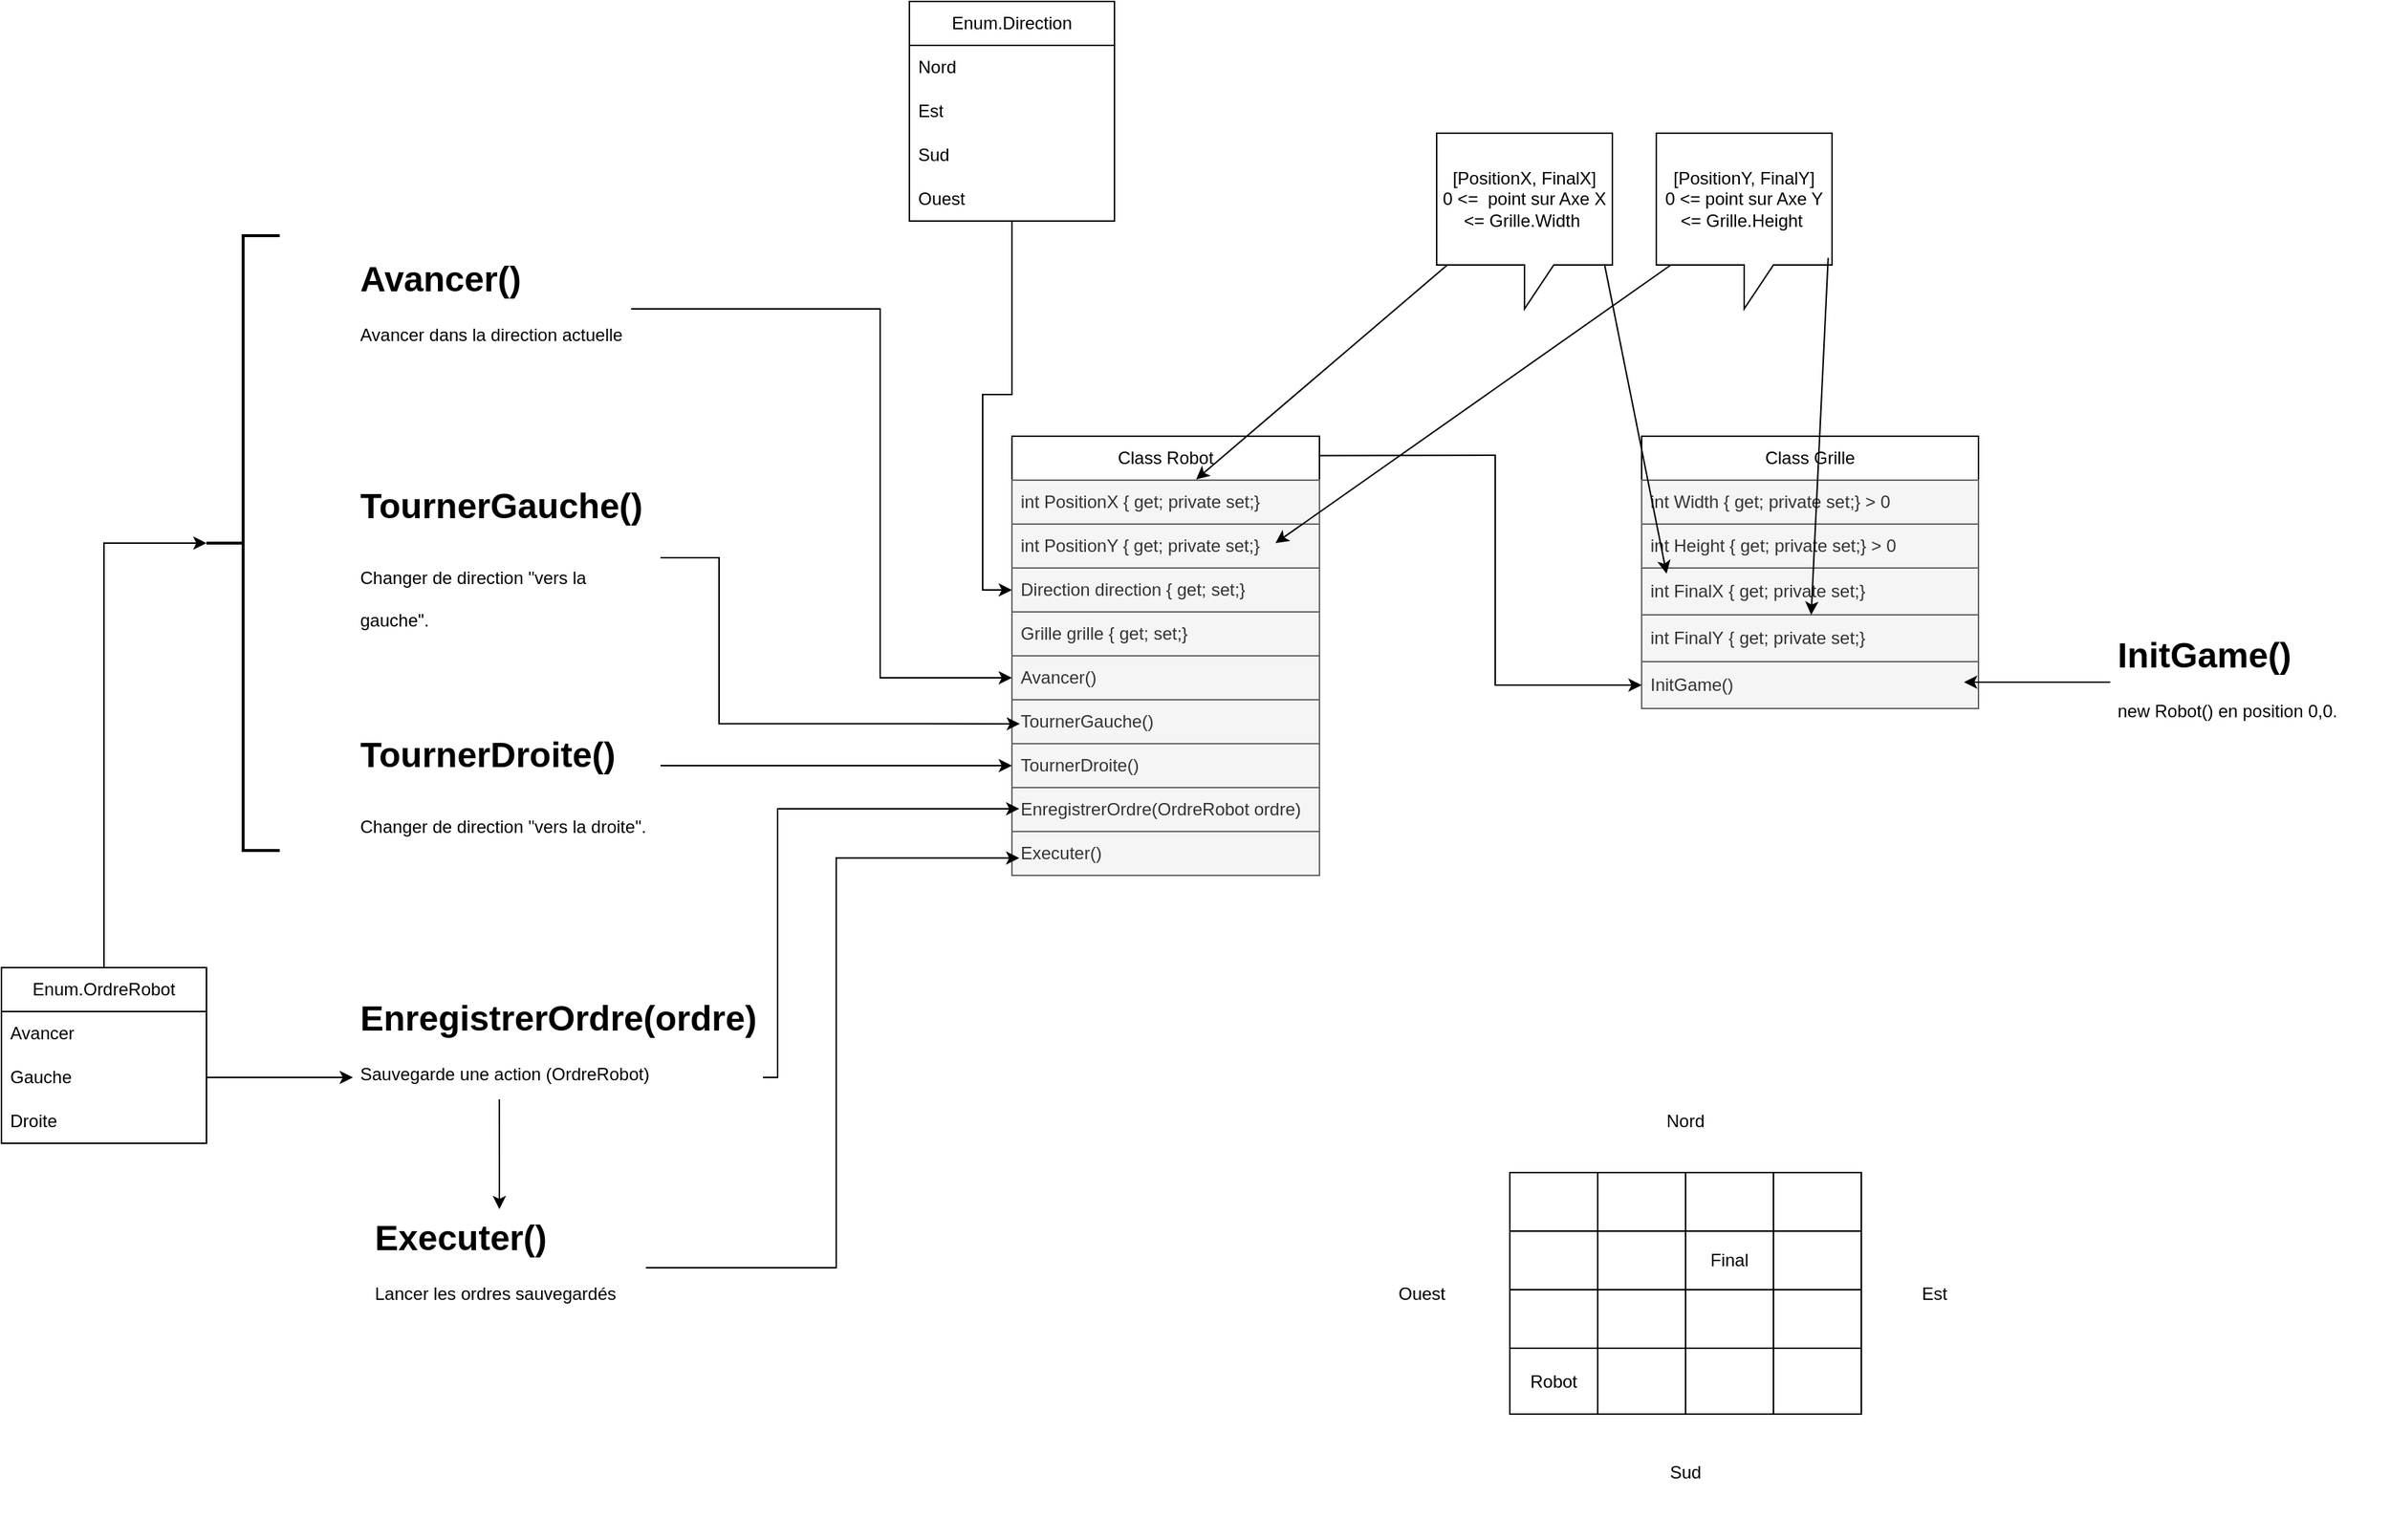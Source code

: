 <mxfile version="22.1.5" type="github">
  <diagram name="Page-1" id="VhgcgTBq95Pmw-9vcF3V">
    <mxGraphModel dx="2122" dy="1234" grid="1" gridSize="10" guides="1" tooltips="1" connect="1" arrows="1" fold="1" page="1" pageScale="1" pageWidth="3300" pageHeight="4681" math="0" shadow="0">
      <root>
        <mxCell id="0" />
        <mxCell id="1" parent="0" />
        <mxCell id="qqzEdZoCKTwrQgAhdA4L-1" value="Class Grille" style="swimlane;fontStyle=0;childLayout=stackLayout;horizontal=1;startSize=30;horizontalStack=0;resizeParent=1;resizeParentMax=0;resizeLast=0;collapsible=1;marginBottom=0;whiteSpace=wrap;html=1;" parent="1" vertex="1">
          <mxGeometry x="1570" y="427" width="230" height="186" as="geometry" />
        </mxCell>
        <mxCell id="qqzEdZoCKTwrQgAhdA4L-2" value="int Width { get; private set;} &amp;gt; 0" style="text;strokeColor=#666666;fillColor=#f5f5f5;align=left;verticalAlign=middle;spacingLeft=4;spacingRight=4;overflow=hidden;points=[[0,0.5],[1,0.5]];portConstraint=eastwest;rotatable=0;whiteSpace=wrap;html=1;fontColor=#333333;" parent="qqzEdZoCKTwrQgAhdA4L-1" vertex="1">
          <mxGeometry y="30" width="230" height="30" as="geometry" />
        </mxCell>
        <mxCell id="qqzEdZoCKTwrQgAhdA4L-3" value="int&amp;nbsp;Height { get; private set;} &amp;gt; 0" style="text;strokeColor=#666666;fillColor=#f5f5f5;align=left;verticalAlign=middle;spacingLeft=4;spacingRight=4;overflow=hidden;points=[[0,0.5],[1,0.5]];portConstraint=eastwest;rotatable=0;whiteSpace=wrap;html=1;fontColor=#333333;" parent="qqzEdZoCKTwrQgAhdA4L-1" vertex="1">
          <mxGeometry y="60" width="230" height="30" as="geometry" />
        </mxCell>
        <mxCell id="qqzEdZoCKTwrQgAhdA4L-4" value="int&amp;nbsp;FinalX { get; private set;}" style="text;strokeColor=#666666;fillColor=#f5f5f5;align=left;verticalAlign=middle;spacingLeft=4;spacingRight=4;overflow=hidden;points=[[0,0.5],[1,0.5]];portConstraint=eastwest;rotatable=0;whiteSpace=wrap;html=1;fontColor=#333333;" parent="qqzEdZoCKTwrQgAhdA4L-1" vertex="1">
          <mxGeometry y="90" width="230" height="32" as="geometry" />
        </mxCell>
        <mxCell id="qqzEdZoCKTwrQgAhdA4L-6" value="int FinalY&amp;nbsp;{ get; private set;}" style="text;strokeColor=#666666;fillColor=#f5f5f5;align=left;verticalAlign=middle;spacingLeft=4;spacingRight=4;overflow=hidden;points=[[0,0.5],[1,0.5]];portConstraint=eastwest;rotatable=0;whiteSpace=wrap;html=1;fontColor=#333333;" parent="qqzEdZoCKTwrQgAhdA4L-1" vertex="1">
          <mxGeometry y="122" width="230" height="32" as="geometry" />
        </mxCell>
        <mxCell id="qqzEdZoCKTwrQgAhdA4L-7" value="InitGame()" style="text;strokeColor=#666666;fillColor=#f5f5f5;align=left;verticalAlign=middle;spacingLeft=4;spacingRight=4;overflow=hidden;points=[[0,0.5],[1,0.5]];portConstraint=eastwest;rotatable=0;whiteSpace=wrap;html=1;fontColor=#333333;" parent="qqzEdZoCKTwrQgAhdA4L-1" vertex="1">
          <mxGeometry y="154" width="230" height="32" as="geometry" />
        </mxCell>
        <mxCell id="qqzEdZoCKTwrQgAhdA4L-9" value="Class Robot" style="swimlane;fontStyle=0;childLayout=stackLayout;horizontal=1;startSize=30;horizontalStack=0;resizeParent=1;resizeParentMax=0;resizeLast=0;collapsible=1;marginBottom=0;whiteSpace=wrap;html=1;" parent="1" vertex="1">
          <mxGeometry x="1140" y="427" width="210" height="300" as="geometry" />
        </mxCell>
        <mxCell id="qqzEdZoCKTwrQgAhdA4L-10" value="int PositionX { get; private set;}&amp;nbsp;" style="text;align=left;verticalAlign=middle;spacingLeft=4;spacingRight=4;overflow=hidden;points=[[0,0.5],[1,0.5]];portConstraint=eastwest;rotatable=0;whiteSpace=wrap;html=1;fillColor=#f5f5f5;fontColor=#333333;strokeColor=#666666;" parent="qqzEdZoCKTwrQgAhdA4L-9" vertex="1">
          <mxGeometry y="30" width="210" height="30" as="geometry" />
        </mxCell>
        <mxCell id="qqzEdZoCKTwrQgAhdA4L-11" value="int PositionY { get; private set;}&amp;nbsp;" style="text;align=left;verticalAlign=middle;spacingLeft=4;spacingRight=4;overflow=hidden;points=[[0,0.5],[1,0.5]];portConstraint=eastwest;rotatable=0;whiteSpace=wrap;html=1;fillColor=#f5f5f5;fontColor=#333333;strokeColor=#666666;" parent="qqzEdZoCKTwrQgAhdA4L-9" vertex="1">
          <mxGeometry y="60" width="210" height="30" as="geometry" />
        </mxCell>
        <mxCell id="qqzEdZoCKTwrQgAhdA4L-14" value="Direction direction { get; set;}" style="text;align=left;verticalAlign=middle;spacingLeft=4;spacingRight=4;overflow=hidden;points=[[0,0.5],[1,0.5]];portConstraint=eastwest;rotatable=0;whiteSpace=wrap;html=1;fillColor=#f5f5f5;fontColor=#333333;strokeColor=#666666;" parent="qqzEdZoCKTwrQgAhdA4L-9" vertex="1">
          <mxGeometry y="90" width="210" height="30" as="geometry" />
        </mxCell>
        <mxCell id="qqzEdZoCKTwrQgAhdA4L-17" value="Grille grille { get; set;}" style="text;align=left;verticalAlign=middle;spacingLeft=4;spacingRight=4;overflow=hidden;points=[[0,0.5],[1,0.5]];portConstraint=eastwest;rotatable=0;whiteSpace=wrap;html=1;fillColor=#f5f5f5;fontColor=#333333;strokeColor=#666666;" parent="qqzEdZoCKTwrQgAhdA4L-9" vertex="1">
          <mxGeometry y="120" width="210" height="30" as="geometry" />
        </mxCell>
        <mxCell id="qqzEdZoCKTwrQgAhdA4L-12" value="Avancer()" style="text;align=left;verticalAlign=middle;spacingLeft=4;spacingRight=4;overflow=hidden;points=[[0,0.5],[1,0.5]];portConstraint=eastwest;rotatable=0;whiteSpace=wrap;html=1;fillColor=#f5f5f5;fontColor=#333333;strokeColor=#666666;" parent="qqzEdZoCKTwrQgAhdA4L-9" vertex="1">
          <mxGeometry y="150" width="210" height="30" as="geometry" />
        </mxCell>
        <mxCell id="qqzEdZoCKTwrQgAhdA4L-19" value="TournerGauche()" style="text;align=left;verticalAlign=middle;spacingLeft=4;spacingRight=4;overflow=hidden;points=[[0,0.5],[1,0.5]];portConstraint=eastwest;rotatable=0;whiteSpace=wrap;html=1;fillColor=#f5f5f5;fontColor=#333333;strokeColor=#666666;" parent="qqzEdZoCKTwrQgAhdA4L-9" vertex="1">
          <mxGeometry y="180" width="210" height="30" as="geometry" />
        </mxCell>
        <mxCell id="qqzEdZoCKTwrQgAhdA4L-20" value="TournerDroite()" style="text;align=left;verticalAlign=middle;spacingLeft=4;spacingRight=4;overflow=hidden;points=[[0,0.5],[1,0.5]];portConstraint=eastwest;rotatable=0;whiteSpace=wrap;html=1;fillColor=#f5f5f5;fontColor=#333333;strokeColor=#666666;" parent="qqzEdZoCKTwrQgAhdA4L-9" vertex="1">
          <mxGeometry y="210" width="210" height="30" as="geometry" />
        </mxCell>
        <mxCell id="qqzEdZoCKTwrQgAhdA4L-21" value="EnregistrerOrdre(OrdreRobot ordre)" style="text;align=left;verticalAlign=middle;spacingLeft=4;spacingRight=4;overflow=hidden;points=[[0,0.5],[1,0.5]];portConstraint=eastwest;rotatable=0;whiteSpace=wrap;html=1;fillColor=#f5f5f5;fontColor=#333333;strokeColor=#666666;" parent="qqzEdZoCKTwrQgAhdA4L-9" vertex="1">
          <mxGeometry y="240" width="210" height="30" as="geometry" />
        </mxCell>
        <mxCell id="qqzEdZoCKTwrQgAhdA4L-22" value="Executer()" style="text;align=left;verticalAlign=middle;spacingLeft=4;spacingRight=4;overflow=hidden;points=[[0,0.5],[1,0.5]];portConstraint=eastwest;rotatable=0;whiteSpace=wrap;html=1;fillColor=#f5f5f5;fontColor=#333333;strokeColor=#666666;" parent="qqzEdZoCKTwrQgAhdA4L-9" vertex="1">
          <mxGeometry y="270" width="210" height="30" as="geometry" />
        </mxCell>
        <mxCell id="lX1yc3wwbv_Ot165KATT-20" style="edgeStyle=orthogonalEdgeStyle;rounded=0;orthogonalLoop=1;jettySize=auto;html=1;entryX=0;entryY=0.5;entryDx=0;entryDy=0;" edge="1" parent="1" source="qqzEdZoCKTwrQgAhdA4L-23" target="qqzEdZoCKTwrQgAhdA4L-14">
          <mxGeometry relative="1" as="geometry" />
        </mxCell>
        <mxCell id="qqzEdZoCKTwrQgAhdA4L-23" value="Enum.Direction" style="swimlane;fontStyle=0;childLayout=stackLayout;horizontal=1;startSize=30;horizontalStack=0;resizeParent=1;resizeParentMax=0;resizeLast=0;collapsible=1;marginBottom=0;whiteSpace=wrap;html=1;" parent="1" vertex="1">
          <mxGeometry x="1070" y="130" width="140" height="150" as="geometry" />
        </mxCell>
        <mxCell id="qqzEdZoCKTwrQgAhdA4L-24" value="Nord&lt;span style=&quot;white-space: pre;&quot;&gt;&#x9;&lt;/span&gt;&lt;span style=&quot;white-space: pre;&quot;&gt;&#x9;&lt;/span&gt;" style="text;strokeColor=none;fillColor=none;align=left;verticalAlign=middle;spacingLeft=4;spacingRight=4;overflow=hidden;points=[[0,0.5],[1,0.5]];portConstraint=eastwest;rotatable=0;whiteSpace=wrap;html=1;" parent="qqzEdZoCKTwrQgAhdA4L-23" vertex="1">
          <mxGeometry y="30" width="140" height="30" as="geometry" />
        </mxCell>
        <mxCell id="qqzEdZoCKTwrQgAhdA4L-25" value="Est" style="text;strokeColor=none;fillColor=none;align=left;verticalAlign=middle;spacingLeft=4;spacingRight=4;overflow=hidden;points=[[0,0.5],[1,0.5]];portConstraint=eastwest;rotatable=0;whiteSpace=wrap;html=1;" parent="qqzEdZoCKTwrQgAhdA4L-23" vertex="1">
          <mxGeometry y="60" width="140" height="30" as="geometry" />
        </mxCell>
        <mxCell id="qqzEdZoCKTwrQgAhdA4L-26" value="Sud" style="text;strokeColor=none;fillColor=none;align=left;verticalAlign=middle;spacingLeft=4;spacingRight=4;overflow=hidden;points=[[0,0.5],[1,0.5]];portConstraint=eastwest;rotatable=0;whiteSpace=wrap;html=1;" parent="qqzEdZoCKTwrQgAhdA4L-23" vertex="1">
          <mxGeometry y="90" width="140" height="30" as="geometry" />
        </mxCell>
        <mxCell id="qqzEdZoCKTwrQgAhdA4L-27" value="Ouest" style="text;strokeColor=none;fillColor=none;align=left;verticalAlign=middle;spacingLeft=4;spacingRight=4;overflow=hidden;points=[[0,0.5],[1,0.5]];portConstraint=eastwest;rotatable=0;whiteSpace=wrap;html=1;" parent="qqzEdZoCKTwrQgAhdA4L-23" vertex="1">
          <mxGeometry y="120" width="140" height="30" as="geometry" />
        </mxCell>
        <mxCell id="lX1yc3wwbv_Ot165KATT-1" value="Enum.OrdreRobot" style="swimlane;fontStyle=0;childLayout=stackLayout;horizontal=1;startSize=30;horizontalStack=0;resizeParent=1;resizeParentMax=0;resizeLast=0;collapsible=1;marginBottom=0;whiteSpace=wrap;html=1;" vertex="1" parent="1">
          <mxGeometry x="450" y="790" width="140" height="120" as="geometry" />
        </mxCell>
        <mxCell id="lX1yc3wwbv_Ot165KATT-2" value="Avancer" style="text;strokeColor=none;fillColor=none;align=left;verticalAlign=middle;spacingLeft=4;spacingRight=4;overflow=hidden;points=[[0,0.5],[1,0.5]];portConstraint=eastwest;rotatable=0;whiteSpace=wrap;html=1;" vertex="1" parent="lX1yc3wwbv_Ot165KATT-1">
          <mxGeometry y="30" width="140" height="30" as="geometry" />
        </mxCell>
        <mxCell id="lX1yc3wwbv_Ot165KATT-3" value="Gauche" style="text;strokeColor=none;fillColor=none;align=left;verticalAlign=middle;spacingLeft=4;spacingRight=4;overflow=hidden;points=[[0,0.5],[1,0.5]];portConstraint=eastwest;rotatable=0;whiteSpace=wrap;html=1;" vertex="1" parent="lX1yc3wwbv_Ot165KATT-1">
          <mxGeometry y="60" width="140" height="30" as="geometry" />
        </mxCell>
        <mxCell id="lX1yc3wwbv_Ot165KATT-4" value="Droite" style="text;strokeColor=none;fillColor=none;align=left;verticalAlign=middle;spacingLeft=4;spacingRight=4;overflow=hidden;points=[[0,0.5],[1,0.5]];portConstraint=eastwest;rotatable=0;whiteSpace=wrap;html=1;" vertex="1" parent="lX1yc3wwbv_Ot165KATT-1">
          <mxGeometry y="90" width="140" height="30" as="geometry" />
        </mxCell>
        <mxCell id="lX1yc3wwbv_Ot165KATT-12" style="edgeStyle=orthogonalEdgeStyle;rounded=0;orthogonalLoop=1;jettySize=auto;html=1;entryX=0;entryY=0.5;entryDx=0;entryDy=0;" edge="1" parent="1" source="lX1yc3wwbv_Ot165KATT-5" target="qqzEdZoCKTwrQgAhdA4L-12">
          <mxGeometry relative="1" as="geometry">
            <Array as="points">
              <mxPoint x="1050" y="340" />
              <mxPoint x="1050" y="592" />
            </Array>
          </mxGeometry>
        </mxCell>
        <mxCell id="lX1yc3wwbv_Ot165KATT-5" value="&lt;h1&gt;Avancer()&lt;/h1&gt;&lt;p&gt;Avancer dans la direction actuelle&lt;/p&gt;" style="text;html=1;strokeColor=none;fillColor=none;spacing=5;spacingTop=-20;whiteSpace=wrap;overflow=hidden;rounded=0;" vertex="1" parent="1">
          <mxGeometry x="690" y="300" width="190" height="80" as="geometry" />
        </mxCell>
        <mxCell id="lX1yc3wwbv_Ot165KATT-6" value="&lt;h1&gt;&lt;span style=&quot;background-color: initial;&quot;&gt;TournerGauche()&lt;/span&gt;&lt;/h1&gt;&lt;h1&gt;&lt;span style=&quot;background-color: initial; font-size: 12px; font-weight: normal;&quot;&gt;Changer de direction &quot;vers la gauche&quot;.&lt;/span&gt;&lt;br&gt;&lt;/h1&gt;" style="text;html=1;strokeColor=none;fillColor=none;spacing=5;spacingTop=-20;whiteSpace=wrap;overflow=hidden;rounded=0;" vertex="1" parent="1">
          <mxGeometry x="690" y="455" width="210" height="110" as="geometry" />
        </mxCell>
        <mxCell id="lX1yc3wwbv_Ot165KATT-13" style="edgeStyle=orthogonalEdgeStyle;rounded=0;orthogonalLoop=1;jettySize=auto;html=1;entryX=0;entryY=0.75;entryDx=0;entryDy=0;" edge="1" parent="1" source="lX1yc3wwbv_Ot165KATT-7" target="qqzEdZoCKTwrQgAhdA4L-9">
          <mxGeometry relative="1" as="geometry">
            <Array as="points">
              <mxPoint x="870" y="652" />
              <mxPoint x="870" y="652" />
            </Array>
          </mxGeometry>
        </mxCell>
        <mxCell id="lX1yc3wwbv_Ot165KATT-7" value="&lt;h1&gt;&lt;span style=&quot;background-color: initial;&quot;&gt;TournerDroite()&lt;/span&gt;&lt;/h1&gt;&lt;h1&gt;&lt;span style=&quot;background-color: initial; font-size: 12px; font-weight: normal;&quot;&gt;Changer de direction &quot;vers la droite&quot;.&lt;/span&gt;&lt;br&gt;&lt;/h1&gt;" style="text;html=1;strokeColor=none;fillColor=none;spacing=5;spacingTop=-20;whiteSpace=wrap;overflow=hidden;rounded=0;" vertex="1" parent="1">
          <mxGeometry x="690" y="625" width="210" height="110" as="geometry" />
        </mxCell>
        <mxCell id="lX1yc3wwbv_Ot165KATT-58" value="" style="edgeStyle=orthogonalEdgeStyle;rounded=0;orthogonalLoop=1;jettySize=auto;html=1;exitX=0.357;exitY=0.625;exitDx=0;exitDy=0;exitPerimeter=0;" edge="1" parent="1" source="lX1yc3wwbv_Ot165KATT-8" target="lX1yc3wwbv_Ot165KATT-9">
          <mxGeometry relative="1" as="geometry">
            <Array as="points">
              <mxPoint x="790" y="920" />
              <mxPoint x="790" y="920" />
            </Array>
          </mxGeometry>
        </mxCell>
        <mxCell id="lX1yc3wwbv_Ot165KATT-8" value="&lt;h1&gt;EnregistrerOrdre(ordre)&lt;/h1&gt;&lt;p&gt;Sauvegarde une action (OrdreRobot)&lt;/p&gt;" style="text;html=1;strokeColor=none;fillColor=none;spacing=5;spacingTop=-20;whiteSpace=wrap;overflow=hidden;rounded=0;" vertex="1" parent="1">
          <mxGeometry x="690" y="805" width="280" height="120" as="geometry" />
        </mxCell>
        <mxCell id="lX1yc3wwbv_Ot165KATT-9" value="&lt;h1&gt;Executer()&lt;/h1&gt;&lt;p&gt;Lancer les ordres sauvegardés&lt;/p&gt;" style="text;html=1;strokeColor=none;fillColor=none;spacing=5;spacingTop=-20;whiteSpace=wrap;overflow=hidden;rounded=0;" vertex="1" parent="1">
          <mxGeometry x="700" y="955" width="190" height="80" as="geometry" />
        </mxCell>
        <mxCell id="lX1yc3wwbv_Ot165KATT-11" style="edgeStyle=orthogonalEdgeStyle;rounded=0;orthogonalLoop=1;jettySize=auto;html=1;entryX=0.026;entryY=0.548;entryDx=0;entryDy=0;entryPerimeter=0;" edge="1" parent="1" source="lX1yc3wwbv_Ot165KATT-6" target="qqzEdZoCKTwrQgAhdA4L-19">
          <mxGeometry relative="1" as="geometry">
            <Array as="points">
              <mxPoint x="940" y="510" />
              <mxPoint x="940" y="623" />
            </Array>
          </mxGeometry>
        </mxCell>
        <mxCell id="lX1yc3wwbv_Ot165KATT-14" style="edgeStyle=orthogonalEdgeStyle;rounded=0;orthogonalLoop=1;jettySize=auto;html=1;entryX=0.024;entryY=0.482;entryDx=0;entryDy=0;entryPerimeter=0;" edge="1" parent="1" source="lX1yc3wwbv_Ot165KATT-8" target="qqzEdZoCKTwrQgAhdA4L-21">
          <mxGeometry relative="1" as="geometry">
            <Array as="points">
              <mxPoint x="980" y="865" />
              <mxPoint x="980" y="682" />
            </Array>
          </mxGeometry>
        </mxCell>
        <mxCell id="lX1yc3wwbv_Ot165KATT-15" style="edgeStyle=orthogonalEdgeStyle;rounded=0;orthogonalLoop=1;jettySize=auto;html=1;entryX=0.024;entryY=0.604;entryDx=0;entryDy=0;entryPerimeter=0;" edge="1" parent="1" source="lX1yc3wwbv_Ot165KATT-9" target="qqzEdZoCKTwrQgAhdA4L-22">
          <mxGeometry relative="1" as="geometry">
            <Array as="points">
              <mxPoint x="1020" y="995" />
              <mxPoint x="1020" y="715" />
            </Array>
          </mxGeometry>
        </mxCell>
        <mxCell id="lX1yc3wwbv_Ot165KATT-16" value="&lt;h1&gt;InitGame()&lt;/h1&gt;&lt;p&gt;new Robot() en position 0,0.&lt;/p&gt;" style="text;html=1;strokeColor=none;fillColor=none;spacing=5;spacingTop=-20;whiteSpace=wrap;overflow=hidden;rounded=0;" vertex="1" parent="1">
          <mxGeometry x="1890" y="557" width="190" height="80" as="geometry" />
        </mxCell>
        <mxCell id="lX1yc3wwbv_Ot165KATT-17" style="edgeStyle=orthogonalEdgeStyle;rounded=0;orthogonalLoop=1;jettySize=auto;html=1;entryX=0.957;entryY=0.437;entryDx=0;entryDy=0;entryPerimeter=0;" edge="1" parent="1" source="lX1yc3wwbv_Ot165KATT-16" target="qqzEdZoCKTwrQgAhdA4L-7">
          <mxGeometry relative="1" as="geometry">
            <Array as="points">
              <mxPoint x="1870" y="595" />
              <mxPoint x="1870" y="595" />
            </Array>
          </mxGeometry>
        </mxCell>
        <mxCell id="lX1yc3wwbv_Ot165KATT-18" value="" style="endArrow=classic;html=1;rounded=0;exitX=0.997;exitY=0.044;exitDx=0;exitDy=0;exitPerimeter=0;entryX=0;entryY=0.5;entryDx=0;entryDy=0;" edge="1" parent="1" source="qqzEdZoCKTwrQgAhdA4L-9" target="qqzEdZoCKTwrQgAhdA4L-7">
          <mxGeometry width="50" height="50" relative="1" as="geometry">
            <mxPoint x="1530" y="635" as="sourcePoint" />
            <mxPoint x="1580" y="585" as="targetPoint" />
            <Array as="points">
              <mxPoint x="1470" y="440" />
              <mxPoint x="1470" y="597" />
            </Array>
          </mxGeometry>
        </mxCell>
        <mxCell id="lX1yc3wwbv_Ot165KATT-19" style="edgeStyle=orthogonalEdgeStyle;rounded=0;orthogonalLoop=1;jettySize=auto;html=1;entryX=0;entryY=0.5;entryDx=0;entryDy=0;" edge="1" parent="1" source="lX1yc3wwbv_Ot165KATT-3" target="lX1yc3wwbv_Ot165KATT-8">
          <mxGeometry relative="1" as="geometry" />
        </mxCell>
        <mxCell id="lX1yc3wwbv_Ot165KATT-21" value="[PositionX, FinalX]&lt;br&gt;0 &amp;lt;=&amp;nbsp; point sur Axe X &amp;lt;= Grille.Width&amp;nbsp;" style="shape=callout;whiteSpace=wrap;html=1;perimeter=calloutPerimeter;" vertex="1" parent="1">
          <mxGeometry x="1430" y="220" width="120" height="120" as="geometry" />
        </mxCell>
        <mxCell id="lX1yc3wwbv_Ot165KATT-22" value="[PositionY, FinalY]&lt;br&gt;0 &amp;lt;= point sur Axe Y &amp;lt;= Grille.Height&amp;nbsp;" style="shape=callout;whiteSpace=wrap;html=1;perimeter=calloutPerimeter;" vertex="1" parent="1">
          <mxGeometry x="1580" y="220" width="120" height="120" as="geometry" />
        </mxCell>
        <mxCell id="lX1yc3wwbv_Ot165KATT-24" value="" style="endArrow=classic;html=1;rounded=0;exitX=0.978;exitY=0.71;exitDx=0;exitDy=0;exitPerimeter=0;" edge="1" parent="1" source="lX1yc3wwbv_Ot165KATT-22" target="qqzEdZoCKTwrQgAhdA4L-6">
          <mxGeometry width="50" height="50" relative="1" as="geometry">
            <mxPoint x="1520" y="660" as="sourcePoint" />
            <mxPoint x="1570" y="610" as="targetPoint" />
          </mxGeometry>
        </mxCell>
        <mxCell id="lX1yc3wwbv_Ot165KATT-25" value="" style="endArrow=classic;html=1;rounded=0;entryX=0.599;entryY=-0.017;entryDx=0;entryDy=0;entryPerimeter=0;" edge="1" parent="1" source="lX1yc3wwbv_Ot165KATT-21" target="qqzEdZoCKTwrQgAhdA4L-10">
          <mxGeometry width="50" height="50" relative="1" as="geometry">
            <mxPoint x="1520" y="440" as="sourcePoint" />
            <mxPoint x="1250" y="470" as="targetPoint" />
          </mxGeometry>
        </mxCell>
        <mxCell id="lX1yc3wwbv_Ot165KATT-26" value="" style="endArrow=classic;html=1;rounded=0;entryX=0.857;entryY=0.433;entryDx=0;entryDy=0;entryPerimeter=0;exitX=0.083;exitY=0.75;exitDx=0;exitDy=0;exitPerimeter=0;" edge="1" parent="1" source="lX1yc3wwbv_Ot165KATT-22" target="qqzEdZoCKTwrQgAhdA4L-11">
          <mxGeometry width="50" height="50" relative="1" as="geometry">
            <mxPoint x="1600" y="320" as="sourcePoint" />
            <mxPoint x="1620" y="390" as="targetPoint" />
          </mxGeometry>
        </mxCell>
        <mxCell id="lX1yc3wwbv_Ot165KATT-27" value="" style="endArrow=classic;html=1;rounded=0;exitX=0.955;exitY=0.745;exitDx=0;exitDy=0;exitPerimeter=0;entryX=0.074;entryY=0.123;entryDx=0;entryDy=0;entryPerimeter=0;" edge="1" parent="1" source="lX1yc3wwbv_Ot165KATT-21" target="qqzEdZoCKTwrQgAhdA4L-4">
          <mxGeometry width="50" height="50" relative="1" as="geometry">
            <mxPoint x="1570" y="440" as="sourcePoint" />
            <mxPoint x="1620" y="390" as="targetPoint" />
          </mxGeometry>
        </mxCell>
        <mxCell id="lX1yc3wwbv_Ot165KATT-55" value="" style="group" vertex="1" connectable="0" parent="1">
          <mxGeometry x="1340" y="830" width="520" height="350" as="geometry" />
        </mxCell>
        <mxCell id="lX1yc3wwbv_Ot165KATT-28" value="" style="shape=table;startSize=0;container=1;collapsible=0;childLayout=tableLayout;" vertex="1" parent="lX1yc3wwbv_Ot165KATT-55">
          <mxGeometry x="140" y="100" width="240" height="165" as="geometry" />
        </mxCell>
        <mxCell id="lX1yc3wwbv_Ot165KATT-29" value="" style="shape=tableRow;horizontal=0;startSize=0;swimlaneHead=0;swimlaneBody=0;strokeColor=inherit;top=0;left=0;bottom=0;right=0;collapsible=0;dropTarget=0;fillColor=none;points=[[0,0.5],[1,0.5]];portConstraint=eastwest;" vertex="1" parent="lX1yc3wwbv_Ot165KATT-28">
          <mxGeometry width="240" height="40" as="geometry" />
        </mxCell>
        <mxCell id="lX1yc3wwbv_Ot165KATT-30" value="" style="shape=partialRectangle;html=1;whiteSpace=wrap;connectable=0;strokeColor=inherit;overflow=hidden;fillColor=none;top=0;left=0;bottom=0;right=0;pointerEvents=1;" vertex="1" parent="lX1yc3wwbv_Ot165KATT-29">
          <mxGeometry width="60" height="40" as="geometry">
            <mxRectangle width="60" height="40" as="alternateBounds" />
          </mxGeometry>
        </mxCell>
        <mxCell id="lX1yc3wwbv_Ot165KATT-31" value="" style="shape=partialRectangle;html=1;whiteSpace=wrap;connectable=0;strokeColor=inherit;overflow=hidden;fillColor=none;top=0;left=0;bottom=0;right=0;pointerEvents=1;" vertex="1" parent="lX1yc3wwbv_Ot165KATT-29">
          <mxGeometry x="60" width="60" height="40" as="geometry">
            <mxRectangle width="60" height="40" as="alternateBounds" />
          </mxGeometry>
        </mxCell>
        <mxCell id="lX1yc3wwbv_Ot165KATT-32" value="" style="shape=partialRectangle;html=1;whiteSpace=wrap;connectable=0;strokeColor=inherit;overflow=hidden;fillColor=none;top=0;left=0;bottom=0;right=0;pointerEvents=1;" vertex="1" parent="lX1yc3wwbv_Ot165KATT-29">
          <mxGeometry x="120" width="60" height="40" as="geometry">
            <mxRectangle width="60" height="40" as="alternateBounds" />
          </mxGeometry>
        </mxCell>
        <mxCell id="lX1yc3wwbv_Ot165KATT-33" value="" style="shape=partialRectangle;html=1;whiteSpace=wrap;connectable=0;strokeColor=inherit;overflow=hidden;fillColor=none;top=0;left=0;bottom=0;right=0;pointerEvents=1;" vertex="1" parent="lX1yc3wwbv_Ot165KATT-29">
          <mxGeometry x="180" width="60" height="40" as="geometry">
            <mxRectangle width="60" height="40" as="alternateBounds" />
          </mxGeometry>
        </mxCell>
        <mxCell id="lX1yc3wwbv_Ot165KATT-34" value="" style="shape=tableRow;horizontal=0;startSize=0;swimlaneHead=0;swimlaneBody=0;strokeColor=inherit;top=0;left=0;bottom=0;right=0;collapsible=0;dropTarget=0;fillColor=none;points=[[0,0.5],[1,0.5]];portConstraint=eastwest;" vertex="1" parent="lX1yc3wwbv_Ot165KATT-28">
          <mxGeometry y="40" width="240" height="40" as="geometry" />
        </mxCell>
        <mxCell id="lX1yc3wwbv_Ot165KATT-35" value="" style="shape=partialRectangle;html=1;whiteSpace=wrap;connectable=0;strokeColor=inherit;overflow=hidden;fillColor=none;top=0;left=0;bottom=0;right=0;pointerEvents=1;" vertex="1" parent="lX1yc3wwbv_Ot165KATT-34">
          <mxGeometry width="60" height="40" as="geometry">
            <mxRectangle width="60" height="40" as="alternateBounds" />
          </mxGeometry>
        </mxCell>
        <mxCell id="lX1yc3wwbv_Ot165KATT-36" value="" style="shape=partialRectangle;html=1;whiteSpace=wrap;connectable=0;strokeColor=inherit;overflow=hidden;fillColor=none;top=0;left=0;bottom=0;right=0;pointerEvents=1;" vertex="1" parent="lX1yc3wwbv_Ot165KATT-34">
          <mxGeometry x="60" width="60" height="40" as="geometry">
            <mxRectangle width="60" height="40" as="alternateBounds" />
          </mxGeometry>
        </mxCell>
        <mxCell id="lX1yc3wwbv_Ot165KATT-37" value="Final" style="shape=partialRectangle;html=1;whiteSpace=wrap;connectable=0;strokeColor=inherit;overflow=hidden;fillColor=none;top=0;left=0;bottom=0;right=0;pointerEvents=1;" vertex="1" parent="lX1yc3wwbv_Ot165KATT-34">
          <mxGeometry x="120" width="60" height="40" as="geometry">
            <mxRectangle width="60" height="40" as="alternateBounds" />
          </mxGeometry>
        </mxCell>
        <mxCell id="lX1yc3wwbv_Ot165KATT-38" value="" style="shape=partialRectangle;html=1;whiteSpace=wrap;connectable=0;strokeColor=inherit;overflow=hidden;fillColor=none;top=0;left=0;bottom=0;right=0;pointerEvents=1;" vertex="1" parent="lX1yc3wwbv_Ot165KATT-34">
          <mxGeometry x="180" width="60" height="40" as="geometry">
            <mxRectangle width="60" height="40" as="alternateBounds" />
          </mxGeometry>
        </mxCell>
        <mxCell id="lX1yc3wwbv_Ot165KATT-39" value="" style="shape=tableRow;horizontal=0;startSize=0;swimlaneHead=0;swimlaneBody=0;strokeColor=inherit;top=0;left=0;bottom=0;right=0;collapsible=0;dropTarget=0;fillColor=none;points=[[0,0.5],[1,0.5]];portConstraint=eastwest;" vertex="1" parent="lX1yc3wwbv_Ot165KATT-28">
          <mxGeometry y="80" width="240" height="40" as="geometry" />
        </mxCell>
        <mxCell id="lX1yc3wwbv_Ot165KATT-40" value="" style="shape=partialRectangle;html=1;whiteSpace=wrap;connectable=0;strokeColor=inherit;overflow=hidden;fillColor=none;top=0;left=0;bottom=0;right=0;pointerEvents=1;" vertex="1" parent="lX1yc3wwbv_Ot165KATT-39">
          <mxGeometry width="60" height="40" as="geometry">
            <mxRectangle width="60" height="40" as="alternateBounds" />
          </mxGeometry>
        </mxCell>
        <mxCell id="lX1yc3wwbv_Ot165KATT-41" value="" style="shape=partialRectangle;html=1;whiteSpace=wrap;connectable=0;strokeColor=inherit;overflow=hidden;fillColor=none;top=0;left=0;bottom=0;right=0;pointerEvents=1;" vertex="1" parent="lX1yc3wwbv_Ot165KATT-39">
          <mxGeometry x="60" width="60" height="40" as="geometry">
            <mxRectangle width="60" height="40" as="alternateBounds" />
          </mxGeometry>
        </mxCell>
        <mxCell id="lX1yc3wwbv_Ot165KATT-42" value="" style="shape=partialRectangle;html=1;whiteSpace=wrap;connectable=0;strokeColor=inherit;overflow=hidden;fillColor=none;top=0;left=0;bottom=0;right=0;pointerEvents=1;" vertex="1" parent="lX1yc3wwbv_Ot165KATT-39">
          <mxGeometry x="120" width="60" height="40" as="geometry">
            <mxRectangle width="60" height="40" as="alternateBounds" />
          </mxGeometry>
        </mxCell>
        <mxCell id="lX1yc3wwbv_Ot165KATT-43" value="" style="shape=partialRectangle;html=1;whiteSpace=wrap;connectable=0;strokeColor=inherit;overflow=hidden;fillColor=none;top=0;left=0;bottom=0;right=0;pointerEvents=1;" vertex="1" parent="lX1yc3wwbv_Ot165KATT-39">
          <mxGeometry x="180" width="60" height="40" as="geometry">
            <mxRectangle width="60" height="40" as="alternateBounds" />
          </mxGeometry>
        </mxCell>
        <mxCell id="lX1yc3wwbv_Ot165KATT-44" value="" style="shape=tableRow;horizontal=0;startSize=0;swimlaneHead=0;swimlaneBody=0;strokeColor=inherit;top=0;left=0;bottom=0;right=0;collapsible=0;dropTarget=0;fillColor=none;points=[[0,0.5],[1,0.5]];portConstraint=eastwest;" vertex="1" parent="lX1yc3wwbv_Ot165KATT-28">
          <mxGeometry y="120" width="240" height="45" as="geometry" />
        </mxCell>
        <mxCell id="lX1yc3wwbv_Ot165KATT-45" value="Robot" style="shape=partialRectangle;html=1;whiteSpace=wrap;connectable=0;strokeColor=inherit;overflow=hidden;fillColor=none;top=0;left=0;bottom=0;right=0;pointerEvents=1;" vertex="1" parent="lX1yc3wwbv_Ot165KATT-44">
          <mxGeometry width="60" height="45" as="geometry">
            <mxRectangle width="60" height="45" as="alternateBounds" />
          </mxGeometry>
        </mxCell>
        <mxCell id="lX1yc3wwbv_Ot165KATT-46" value="" style="shape=partialRectangle;html=1;whiteSpace=wrap;connectable=0;strokeColor=inherit;overflow=hidden;fillColor=none;top=0;left=0;bottom=0;right=0;pointerEvents=1;" vertex="1" parent="lX1yc3wwbv_Ot165KATT-44">
          <mxGeometry x="60" width="60" height="45" as="geometry">
            <mxRectangle width="60" height="45" as="alternateBounds" />
          </mxGeometry>
        </mxCell>
        <mxCell id="lX1yc3wwbv_Ot165KATT-47" value="" style="shape=partialRectangle;html=1;whiteSpace=wrap;connectable=0;strokeColor=inherit;overflow=hidden;fillColor=none;top=0;left=0;bottom=0;right=0;pointerEvents=1;" vertex="1" parent="lX1yc3wwbv_Ot165KATT-44">
          <mxGeometry x="120" width="60" height="45" as="geometry">
            <mxRectangle width="60" height="45" as="alternateBounds" />
          </mxGeometry>
        </mxCell>
        <mxCell id="lX1yc3wwbv_Ot165KATT-48" value="" style="shape=partialRectangle;html=1;whiteSpace=wrap;connectable=0;strokeColor=inherit;overflow=hidden;fillColor=none;top=0;left=0;bottom=0;right=0;pointerEvents=1;" vertex="1" parent="lX1yc3wwbv_Ot165KATT-44">
          <mxGeometry x="180" width="60" height="45" as="geometry">
            <mxRectangle width="60" height="45" as="alternateBounds" />
          </mxGeometry>
        </mxCell>
        <mxCell id="lX1yc3wwbv_Ot165KATT-49" value="Nord" style="text;html=1;strokeColor=none;fillColor=none;align=center;verticalAlign=middle;whiteSpace=wrap;rounded=0;" vertex="1" parent="lX1yc3wwbv_Ot165KATT-55">
          <mxGeometry x="230" y="50" width="60" height="30" as="geometry" />
        </mxCell>
        <mxCell id="lX1yc3wwbv_Ot165KATT-50" value="Sud" style="text;html=1;strokeColor=none;fillColor=none;align=center;verticalAlign=middle;whiteSpace=wrap;rounded=0;" vertex="1" parent="lX1yc3wwbv_Ot165KATT-55">
          <mxGeometry x="230" y="290" width="60" height="30" as="geometry" />
        </mxCell>
        <mxCell id="lX1yc3wwbv_Ot165KATT-51" value="Est" style="text;html=1;strokeColor=none;fillColor=none;align=center;verticalAlign=middle;whiteSpace=wrap;rounded=0;" vertex="1" parent="lX1yc3wwbv_Ot165KATT-55">
          <mxGeometry x="400" y="167.5" width="60" height="30" as="geometry" />
        </mxCell>
        <mxCell id="lX1yc3wwbv_Ot165KATT-52" value="Ouest" style="text;html=1;strokeColor=none;fillColor=none;align=center;verticalAlign=middle;whiteSpace=wrap;rounded=0;" vertex="1" parent="lX1yc3wwbv_Ot165KATT-55">
          <mxGeometry x="50" y="167.5" width="60" height="30" as="geometry" />
        </mxCell>
        <mxCell id="lX1yc3wwbv_Ot165KATT-56" value="" style="strokeWidth=2;html=1;shape=mxgraph.flowchart.annotation_2;align=left;labelPosition=right;pointerEvents=1;" vertex="1" parent="1">
          <mxGeometry x="590" y="290" width="50" height="420" as="geometry" />
        </mxCell>
        <mxCell id="lX1yc3wwbv_Ot165KATT-57" style="edgeStyle=orthogonalEdgeStyle;rounded=0;orthogonalLoop=1;jettySize=auto;html=1;entryX=0;entryY=0.5;entryDx=0;entryDy=0;entryPerimeter=0;" edge="1" parent="1" source="lX1yc3wwbv_Ot165KATT-1" target="lX1yc3wwbv_Ot165KATT-56">
          <mxGeometry relative="1" as="geometry" />
        </mxCell>
      </root>
    </mxGraphModel>
  </diagram>
</mxfile>

